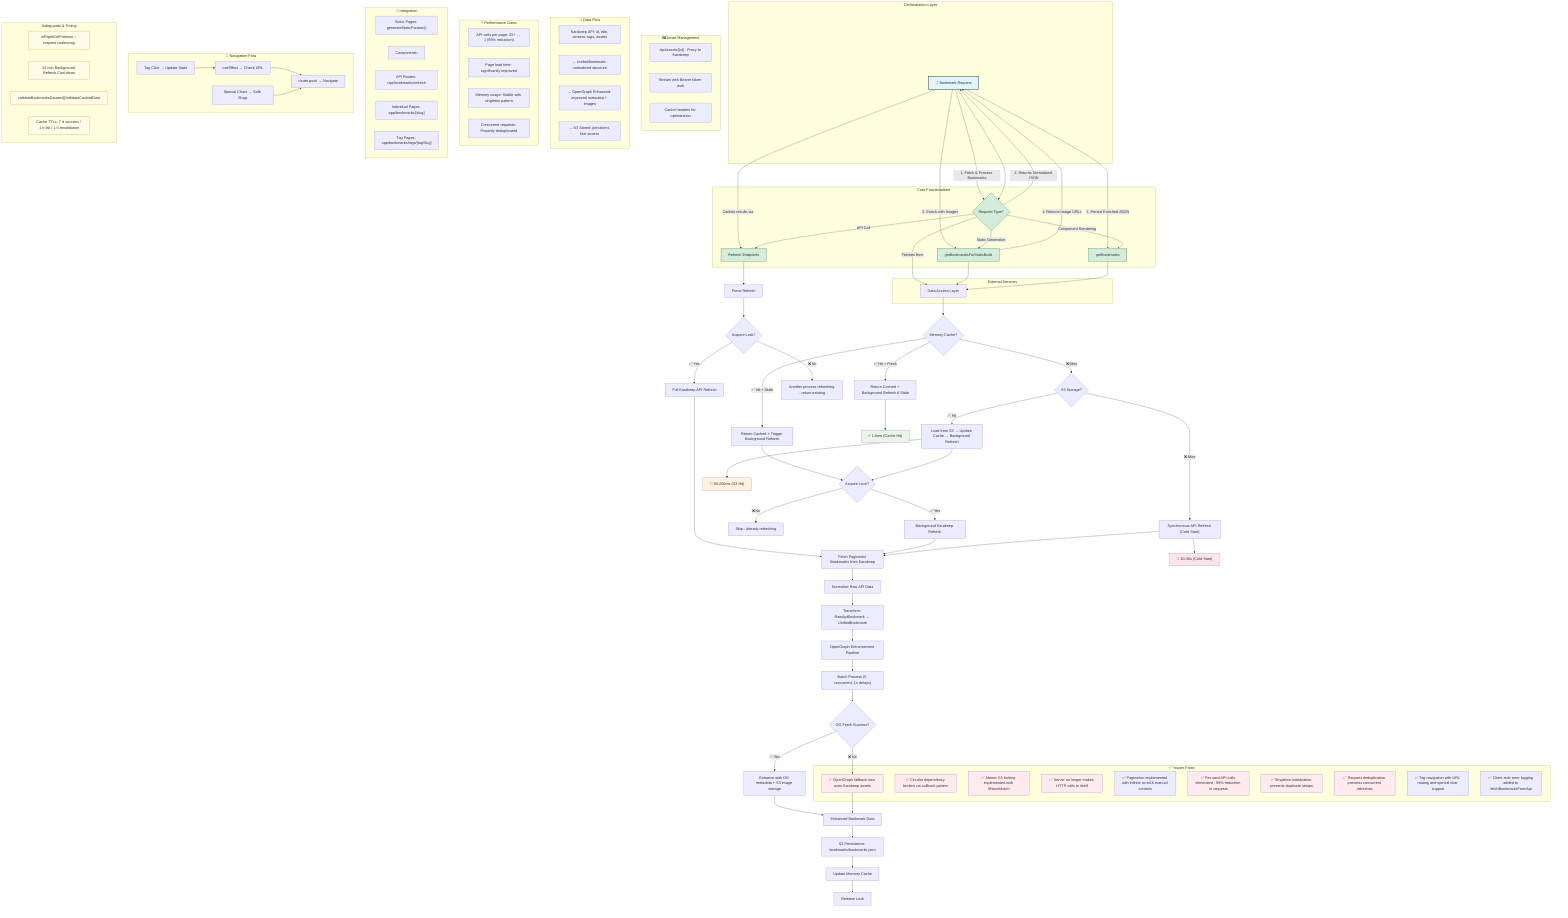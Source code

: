 graph TD
    subgraph "Orchestration Layer"
        A[Bookmarks Feature]
    end

    subgraph "Core Functionalities"
        B[json-handling]
        C[image-handling]
        D[s3-object-storage]
        E[caching]
    end

    subgraph "External Services"
        F[Karakeep API]
    end

    A -- "1. Fetch & Process Bookmarks" --> B
    B -- "Fetches from" --> F
    B -- "2. Returns Normalized JSON" --> A
    
    A -- "3. Enrich with Images" --> C
    C -- "4. Returns Image URLs" --> A
    
    A -- "5. Persist Enriched JSON" --> D
    
    A -- "Caches results via" --> E

    style A fill:#e1f5fe,stroke:#333,stroke-width:2px
    classDef core fill:#d4edda,stroke:#155724
    class B,C,D,E core;
    
    %% Entry Points
    A["📖 Bookmark Request"] --> B{Request Type?}
    B -->|Static Generation| C[getBookmarksForStaticBuild]
    B -->|Component Rendering| D[getBookmarks]
    B -->|API Call| E[Refresh Endpoints]
    
    %% Core Data Access - Priority Flow
    C --> F[Data Access Layer]
    D --> F
    E --> G[Force Refresh]
    
    F --> H{Memory Cache?}
    H -->|✅ Hit + Fresh| I["Return Cached + Background Refresh if Stale"]
    H -->|✅ Hit + Stale| J["Return Cached + Trigger Background Refresh"]
    H -->|❌ Miss| K{S3 Storage?}
    
    K -->|✅ Hit| L["Load from S3 → Update Cache → Background Refresh"]
    K -->|❌ Miss| M["Synchronous API Refresh (Cold Start)"]
    
    %% Lock Management - Critical Decision Point
    G --> N{Acquire Lock?}
    J --> O{Acquire Lock?}
    L --> O
    
    N -->|❌ No| P["Another process refreshing - return existing"]
    N -->|✅ Yes| Q[Full Karakeep API Refresh]
    O -->|❌ No| R["Skip - already refreshing"]
    O -->|✅ Yes| S[Background Karakeep Refresh]
    
    %% Karakeep API Integration
    Q --> T[Fetch Paginated Bookmarks from Karakeep]
    S --> T
    M --> T
    
    T --> U[Normalize Raw API Data]
    U --> V["Transform: RawApiBookmark → UnifiedBookmark"]
    V --> W[OpenGraph Enhancement Pipeline]
    
    %% OpenGraph Enhancement - Batch Processing
    W --> X["Batch Process (5 concurrent, 1s delays)"]
    X --> Y{OG Fetch Success?}
    Y -->|✅ Yes| Z[Enhance with OG metadata + S3 image storage]
    Y -->|❌ No| AA["Use Karakeep fallback images"]
    
    %% Asset Integration
    subgraph Assets ["🖼️ Asset Management"]
        BB["/api/assets/[id] - Proxy to Karakeep"]
        CC["Stream with Bearer token auth"]
        DD["Cache headers for optimization"]
    end
    
    %% Data Persistence
    Z --> EE[Enhanced Bookmark Data]
    AA --> EE
    EE --> FF[S3 Persistence: bookmarks/bookmarks.json]
    FF --> GG[Update Memory Cache]
    GG --> HH[Release Lock]
    
    %% Performance Characteristics
    I --> II["⚡ 1-5ms (Cache Hit)"]
    L --> JJ["🏃 50-200ms (S3 Hit)"]
    M --> KK["🐌 10-30s (Cold Start)"]
    
    %% Data Transformation Chain
    subgraph Transform ["🔄 Data Flow"]
        LL["Karakeep API: id, title, content, tags, assets"]
        MM["→ UnifiedBookmark: normalized structure"]
        NN["→ OpenGraph Enhanced: improved metadata + images"]
        OO["→ S3 Stored: persistent, fast access"]
    end
    
    %% Issues Resolved
    subgraph Resolved ["✅ Issues Fixed"]
        AA["✅ OpenGraph fallback now uses Karakeep assets"]
        PP["✅ Circular dependency broken via callback pattern"]
        QQ["✅ Atomic S3 locking implemented with IfNoneMatch"]
        RR["✅ Server no longer makes HTTP calls to itself"]
        SS["✅ Pagination implemented with infinite scroll & manual controls"]
        TT["✅ Per-card API calls eliminated - 96% reduction in requests"]
        UU["✅ Singleton initialization prevents duplicate setups"]
        VV["✅ Request deduplication prevents concurrent refreshes"]
        WW["✅ Tag navigation with URL routing and special char support"]
        XX["✅ Client-side error logging added to fetchBookmarksFromApi"]
    end
    
    %% Performance Improvements
    subgraph Performance ["⚡ Performance Gains"]
        W1["API calls per page: 25+ → 1 (96% reduction)"]
        W2["Page load time: significantly improved"]
        W3["Memory usage: Stable with singleton pattern"]
        W4["Concurrent requests: Properly deduplicated"]
    end
    
    %% Integration Points
    subgraph Integration ["🔗 Integration"]
        INT1["Static Pages: generateStaticParams()"]
        INT2["Components: <BookmarksServer />"]
        INT3["API Routes: /api/bookmarks/refresh"]
        INT4["Individual Pages: app/bookmarks/[slug]"]
        INT5["Tag Pages: app/bookmarks/tags/[tagSlug]"]
    end
    
    %% Navigation Flow (NEW)
    subgraph Navigation ["🧭 Navigation Flow"]
        NAV1["Tag Click → Update State"]
        NAV2["useEffect → Check URL"]
        NAV3["router.push → Navigate"]
        NAV4["Special Chars → Safe Slugs"]
    end
    
    NAV1 --> NAV2
    NAV2 --> NAV3
    NAV4 --> NAV3
    
    %% Safeguards & Timing (NEW)
    subgraph "Safeguards & Timing"
        SAFE1["inFlightGetPromise – request coalescing"]
        SAFE2["15-min Background-Refresh Cool-down"]
        SAFE3["validateBookmarksDataset()/validateCachedData"]
        SAFE4["Cache TTLs: 7 d success / 1 h fail / 1 h revalidation"]
    end
    
    style A fill:#e1f5fe
    style AA fill:#ffebee
    style PP fill:#ffebee
    style QQ fill:#ffebee
    style RR fill:#ffebee
    style TT fill:#ffebee
    style UU fill:#ffebee
    style VV fill:#ffebee
    style II fill:#e8f5e8
    style JJ fill:#fff3e0
    style KK fill:#fce4ec
    style SAFE1 fill:#fffde7,stroke:#f57f17
    style SAFE2 fill:#fffde7,stroke:#f57f17
    style SAFE3 fill:#fffde7,stroke:#f57f17
    style SAFE4 fill:#fffde7,stroke:#f57f17